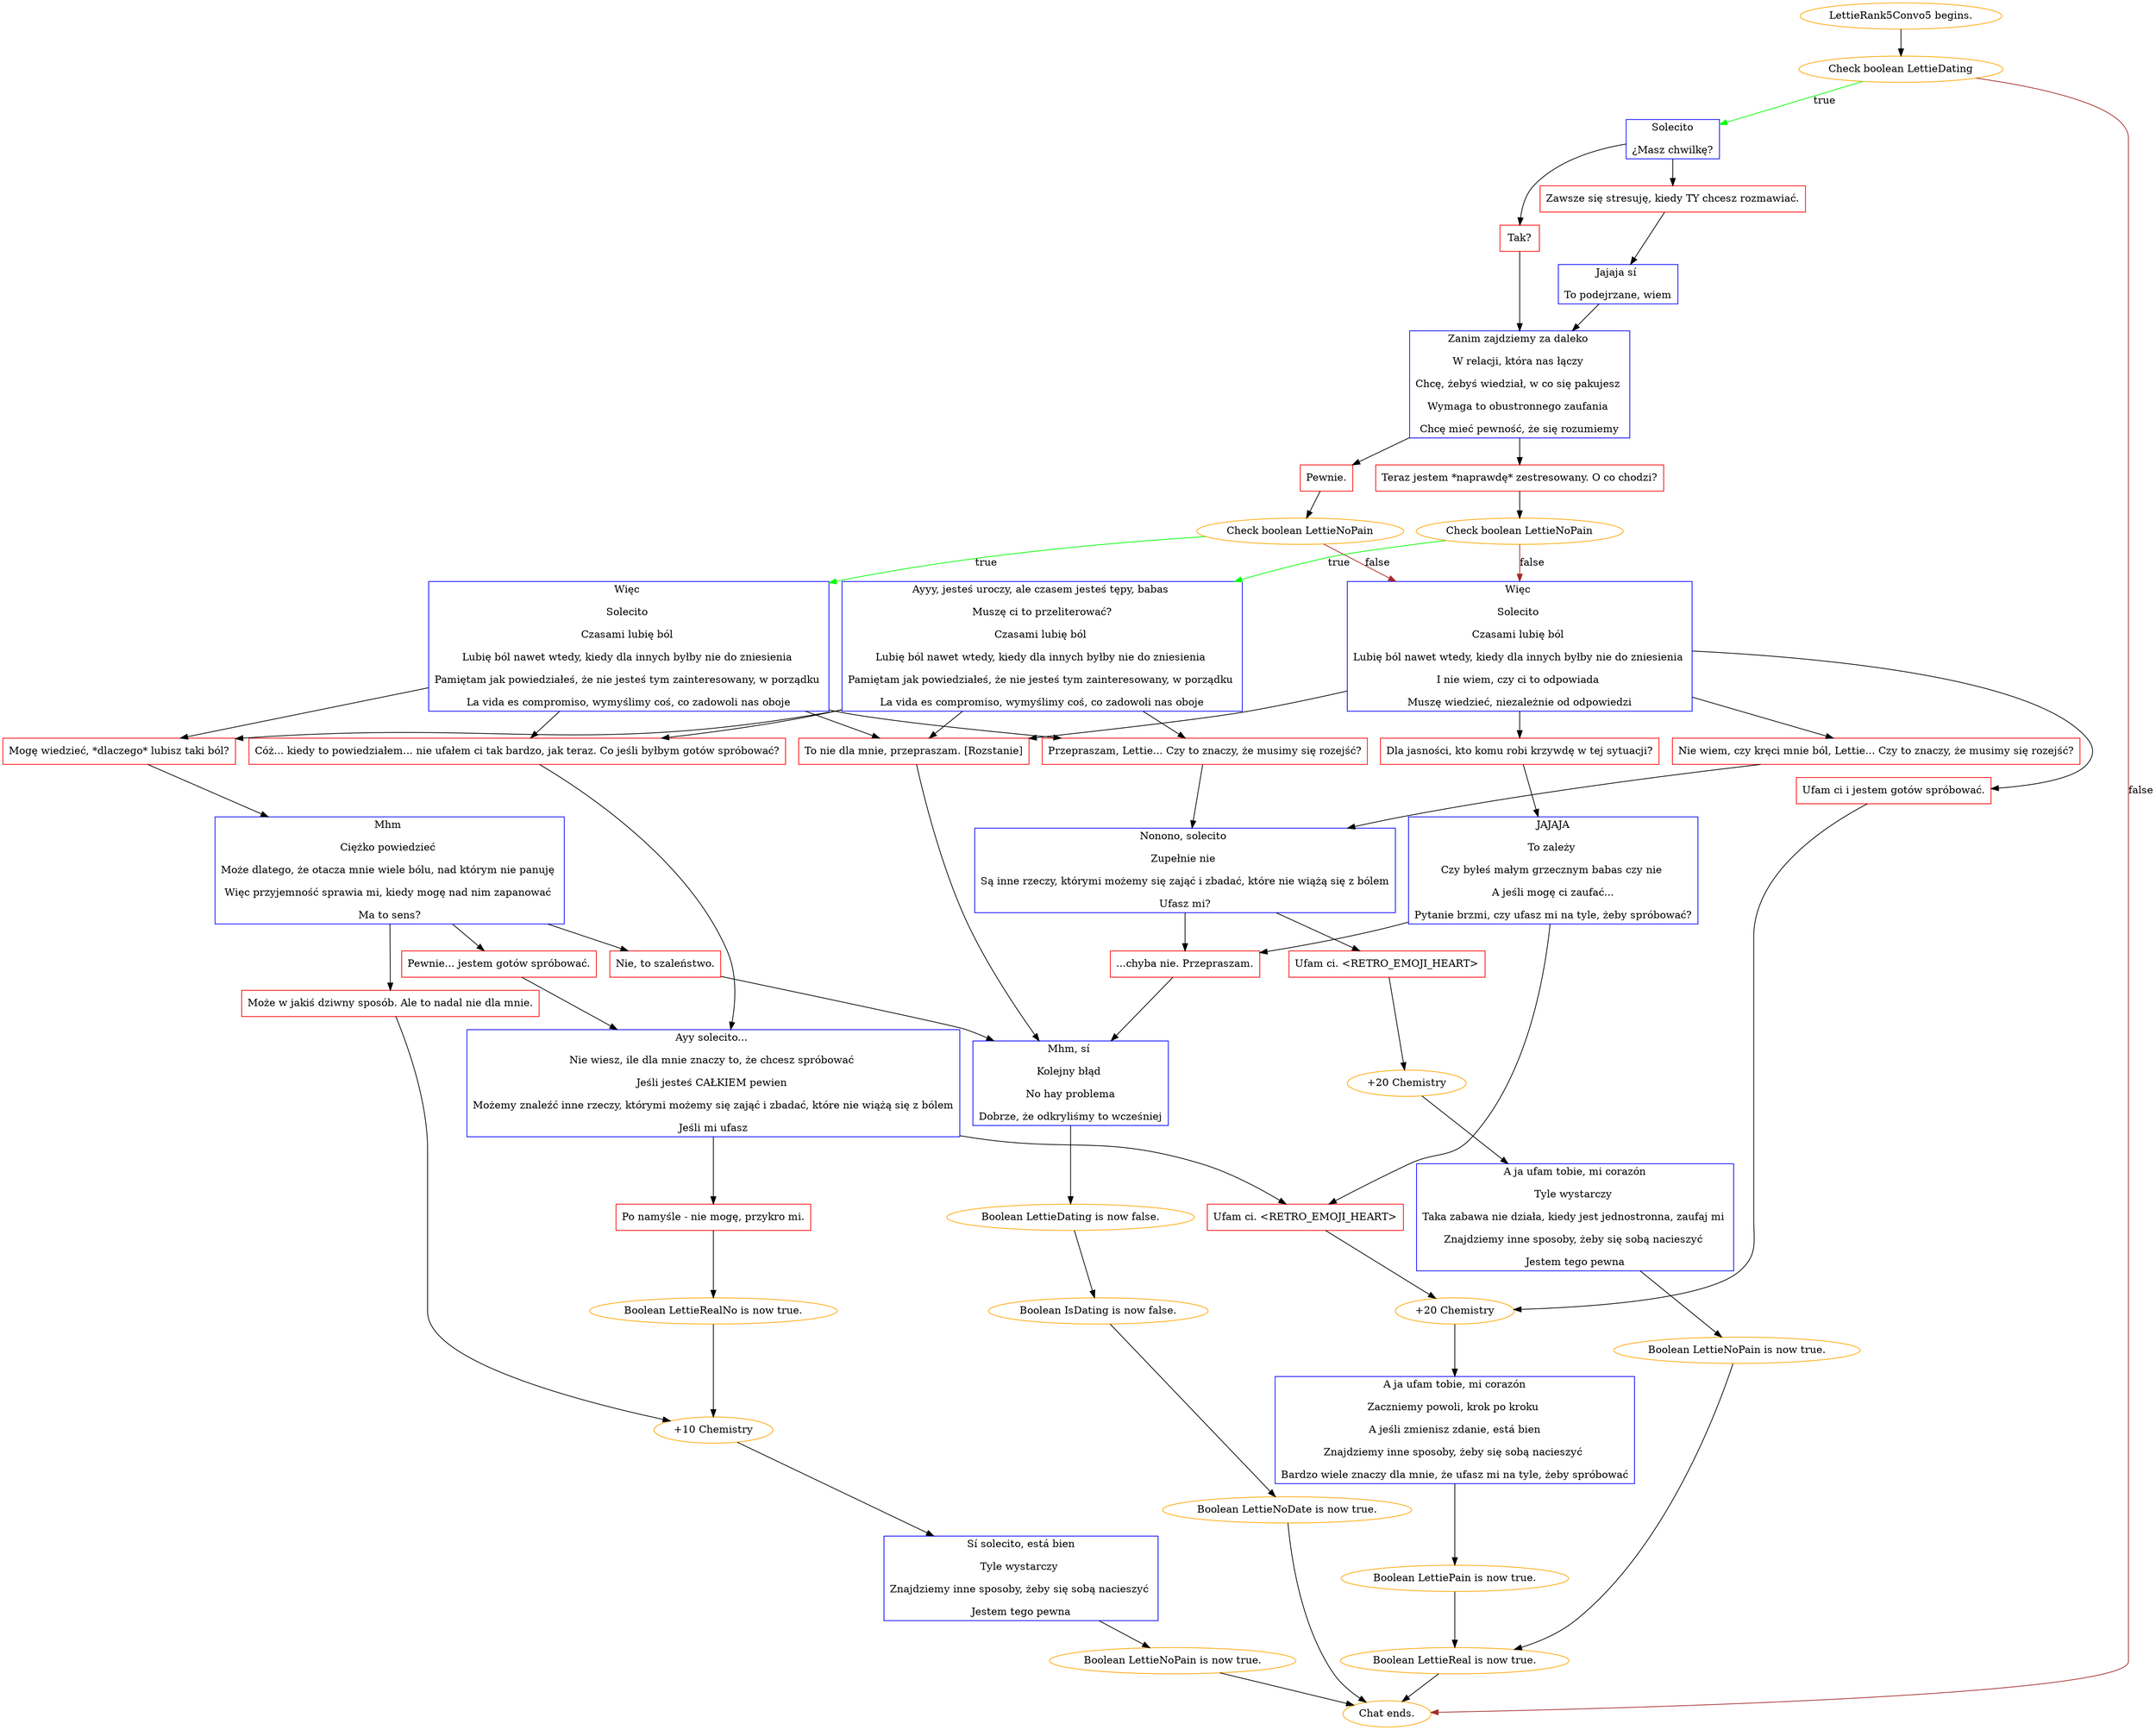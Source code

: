 digraph {
	"LettieRank5Convo5 begins." [color=orange];
		"LettieRank5Convo5 begins." -> j246347737;
	j246347737 [label="Check boolean LettieDating",color=orange];
		j246347737 -> j4030096706 [label=true,color=green];
		j246347737 -> "Chat ends." [label=false,color=brown];
	j4030096706 [label="Solecito
¿Masz chwilkę?",shape=box,color=blue];
		j4030096706 -> j3133285140;
		j4030096706 -> j3354769499;
	"Chat ends." [color=orange];
	j3133285140 [label="Tak?",shape=box,color=red];
		j3133285140 -> j1893779286;
	j3354769499 [label="Zawsze się stresuję, kiedy TY chcesz rozmawiać.",shape=box,color=red];
		j3354769499 -> j2384382963;
	j1893779286 [label="Zanim zajdziemy za daleko 
W relacji, która nas łączy 
Chcę, żebyś wiedział, w co się pakujesz 
Wymaga to obustronnego zaufania 
Chcę mieć pewność, że się rozumiemy",shape=box,color=blue];
		j1893779286 -> j4176227256;
		j1893779286 -> j3586767625;
	j2384382963 [label="Jajaja sí 
To podejrzane, wiem",shape=box,color=blue];
		j2384382963 -> j1893779286;
	j4176227256 [label="Pewnie.",shape=box,color=red];
		j4176227256 -> j57334969;
	j3586767625 [label="Teraz jestem *naprawdę* zestresowany. O co chodzi?",shape=box,color=red];
		j3586767625 -> j4288625445;
	j57334969 [label="Check boolean LettieNoPain",color=orange];
		j57334969 -> j385601699 [label=true,color=green];
		j57334969 -> j2728801771 [label=false,color=brown];
	j4288625445 [label="Check boolean LettieNoPain",color=orange];
		j4288625445 -> j2417956075 [label=true,color=green];
		j4288625445 -> j2728801771 [label=false,color=brown];
	j385601699 [label="Więc 
Solecito 
Czasami lubię ból 
Lubię ból nawet wtedy, kiedy dla innych byłby nie do zniesienia 
Pamiętam jak powiedziałeś, że nie jesteś tym zainteresowany, w porządku 
La vida es compromiso, wymyślimy coś, co zadowoli nas oboje",shape=box,color=blue];
		j385601699 -> j1070606746;
		j385601699 -> j1657511150;
		j385601699 -> j965861761;
		j385601699 -> j4078742345;
	j2728801771 [label="Więc 
Solecito 
Czasami lubię ból 
Lubię ból nawet wtedy, kiedy dla innych byłby nie do zniesienia 
I nie wiem, czy ci to odpowiada 
Muszę wiedzieć, niezależnie od odpowiedzi",shape=box,color=blue];
		j2728801771 -> j4078742345;
		j2728801771 -> j1525045550;
		j2728801771 -> j1033592870;
		j2728801771 -> j3750821306;
	j2417956075 [label="Ayyy, jesteś uroczy, ale czasem jesteś tępy, babas 
Muszę ci to przeliterować?
Czasami lubię ból 
Lubię ból nawet wtedy, kiedy dla innych byłby nie do zniesienia 
Pamiętam jak powiedziałeś, że nie jesteś tym zainteresowany, w porządku 
La vida es compromiso, wymyślimy coś, co zadowoli nas oboje",shape=box,color=blue];
		j2417956075 -> j1070606746;
		j2417956075 -> j1657511150;
		j2417956075 -> j965861761;
		j2417956075 -> j4078742345;
	j1070606746 [label="Przepraszam, Lettie... Czy to znaczy, że musimy się rozejść?",shape=box,color=red];
		j1070606746 -> j655418476;
	j1657511150 [label="Cóż... kiedy to powiedziałem... nie ufałem ci tak bardzo, jak teraz. Co jeśli byłbym gotów spróbować?",shape=box,color=red];
		j1657511150 -> j2819965154;
	j965861761 [label="Mogę wiedzieć, *dlaczego* lubisz taki ból?",shape=box,color=red];
		j965861761 -> j2824268102;
	j4078742345 [label="To nie dla mnie, przepraszam. [Rozstanie]",shape=box,color=red];
		j4078742345 -> j1450184674;
	j1525045550 [label="Dla jasności, kto komu robi krzywdę w tej sytuacji?",shape=box,color=red];
		j1525045550 -> j3443798192;
	j1033592870 [label="Ufam ci i jestem gotów spróbować.",shape=box,color=red];
		j1033592870 -> j2917011227;
	j3750821306 [label="Nie wiem, czy kręci mnie ból, Lettie... Czy to znaczy, że musimy się rozejść?",shape=box,color=red];
		j3750821306 -> j655418476;
	j655418476 [label="Nonono, solecito 
Zupełnie nie 
Są inne rzeczy, którymi możemy się zająć i zbadać, które nie wiążą się z bólem
Ufasz mi?",shape=box,color=blue];
		j655418476 -> j2553120747;
		j655418476 -> j3090686535;
	j2819965154 [label="Ayy solecito... 
Nie wiesz, ile dla mnie znaczy to, że chcesz spróbować 
Jeśli jesteś CAŁKIEM pewien 
Możemy znaleźć inne rzeczy, którymi możemy się zająć i zbadać, które nie wiążą się z bólem
Jeśli mi ufasz",shape=box,color=blue];
		j2819965154 -> j2298500410;
		j2819965154 -> j332759617;
	j2824268102 [label="Mhm 
Ciężko powiedzieć 
Może dlatego, że otacza mnie wiele bólu, nad którym nie panuję 
Więc przyjemność sprawia mi, kiedy mogę nad nim zapanować 
Ma to sens?",shape=box,color=blue];
		j2824268102 -> j2777608123;
		j2824268102 -> j1249542475;
		j2824268102 -> j4104981918;
	j1450184674 [label="Mhm, sí 
Kolejny błąd 
No hay problema
Dobrze, że odkryliśmy to wcześniej",shape=box,color=blue];
		j1450184674 -> j30836566;
	j3443798192 [label="JAJAJA
To zależy 
Czy byłeś małym grzecznym babas czy nie 
A jeśli mogę ci zaufać...
Pytanie brzmi, czy ufasz mi na tyle, żeby spróbować?",shape=box,color=blue];
		j3443798192 -> j2298500410;
		j3443798192 -> j3090686535;
	j2917011227 [label="+20 Chemistry",color=orange];
		j2917011227 -> j387442414;
	j2553120747 [label="Ufam ci. <RETRO_EMOJI_HEART>",shape=box,color=red];
		j2553120747 -> j2807513756;
	j3090686535 [label="...chyba nie. Przepraszam.",shape=box,color=red];
		j3090686535 -> j1450184674;
	j2298500410 [label="Ufam ci. <RETRO_EMOJI_HEART>",shape=box,color=red];
		j2298500410 -> j2917011227;
	j332759617 [label="Po namyśle - nie mogę, przykro mi.",shape=box,color=red];
		j332759617 -> j3159978906;
	j2777608123 [label="Pewnie... jestem gotów spróbować.",shape=box,color=red];
		j2777608123 -> j2819965154;
	j1249542475 [label="Może w jakiś dziwny sposób. Ale to nadal nie dla mnie.",shape=box,color=red];
		j1249542475 -> j2824796115;
	j4104981918 [label="Nie, to szaleństwo.",shape=box,color=red];
		j4104981918 -> j1450184674;
	j30836566 [label="Boolean LettieDating is now false.",color=orange];
		j30836566 -> j4031970331;
	j387442414 [label="A ja ufam tobie, mi corazón
Zaczniemy powoli, krok po kroku 
A jeśli zmienisz zdanie, está bien
Znajdziemy inne sposoby, żeby się sobą nacieszyć 
Bardzo wiele znaczy dla mnie, że ufasz mi na tyle, żeby spróbować",shape=box,color=blue];
		j387442414 -> j3591311196;
	j2807513756 [label="+20 Chemistry",color=orange];
		j2807513756 -> j475713455;
	j3159978906 [label="Boolean LettieRealNo is now true.",color=orange];
		j3159978906 -> j2824796115;
	j2824796115 [label="+10 Chemistry",color=orange];
		j2824796115 -> j1704621849;
	j4031970331 [label="Boolean IsDating is now false.",color=orange];
		j4031970331 -> j3065772033;
	j3591311196 [label="Boolean LettiePain is now true.",color=orange];
		j3591311196 -> j124228052;
	j475713455 [label="A ja ufam tobie, mi corazón
Tyle wystarczy 
Taka zabawa nie działa, kiedy jest jednostronna, zaufaj mi 
Znajdziemy inne sposoby, żeby się sobą nacieszyć 
Jestem tego pewna",shape=box,color=blue];
		j475713455 -> j1129507415;
	j1704621849 [label="Sí solecito, está bien
Tyle wystarczy 
Znajdziemy inne sposoby, żeby się sobą nacieszyć 
Jestem tego pewna",shape=box,color=blue];
		j1704621849 -> j302908037;
	j3065772033 [label="Boolean LettieNoDate is now true.",color=orange];
		j3065772033 -> "Chat ends.";
	j124228052 [label="Boolean LettieReal is now true.",color=orange];
		j124228052 -> "Chat ends.";
	j1129507415 [label="Boolean LettieNoPain is now true.",color=orange];
		j1129507415 -> j124228052;
	j302908037 [label="Boolean LettieNoPain is now true.",color=orange];
		j302908037 -> "Chat ends.";
}